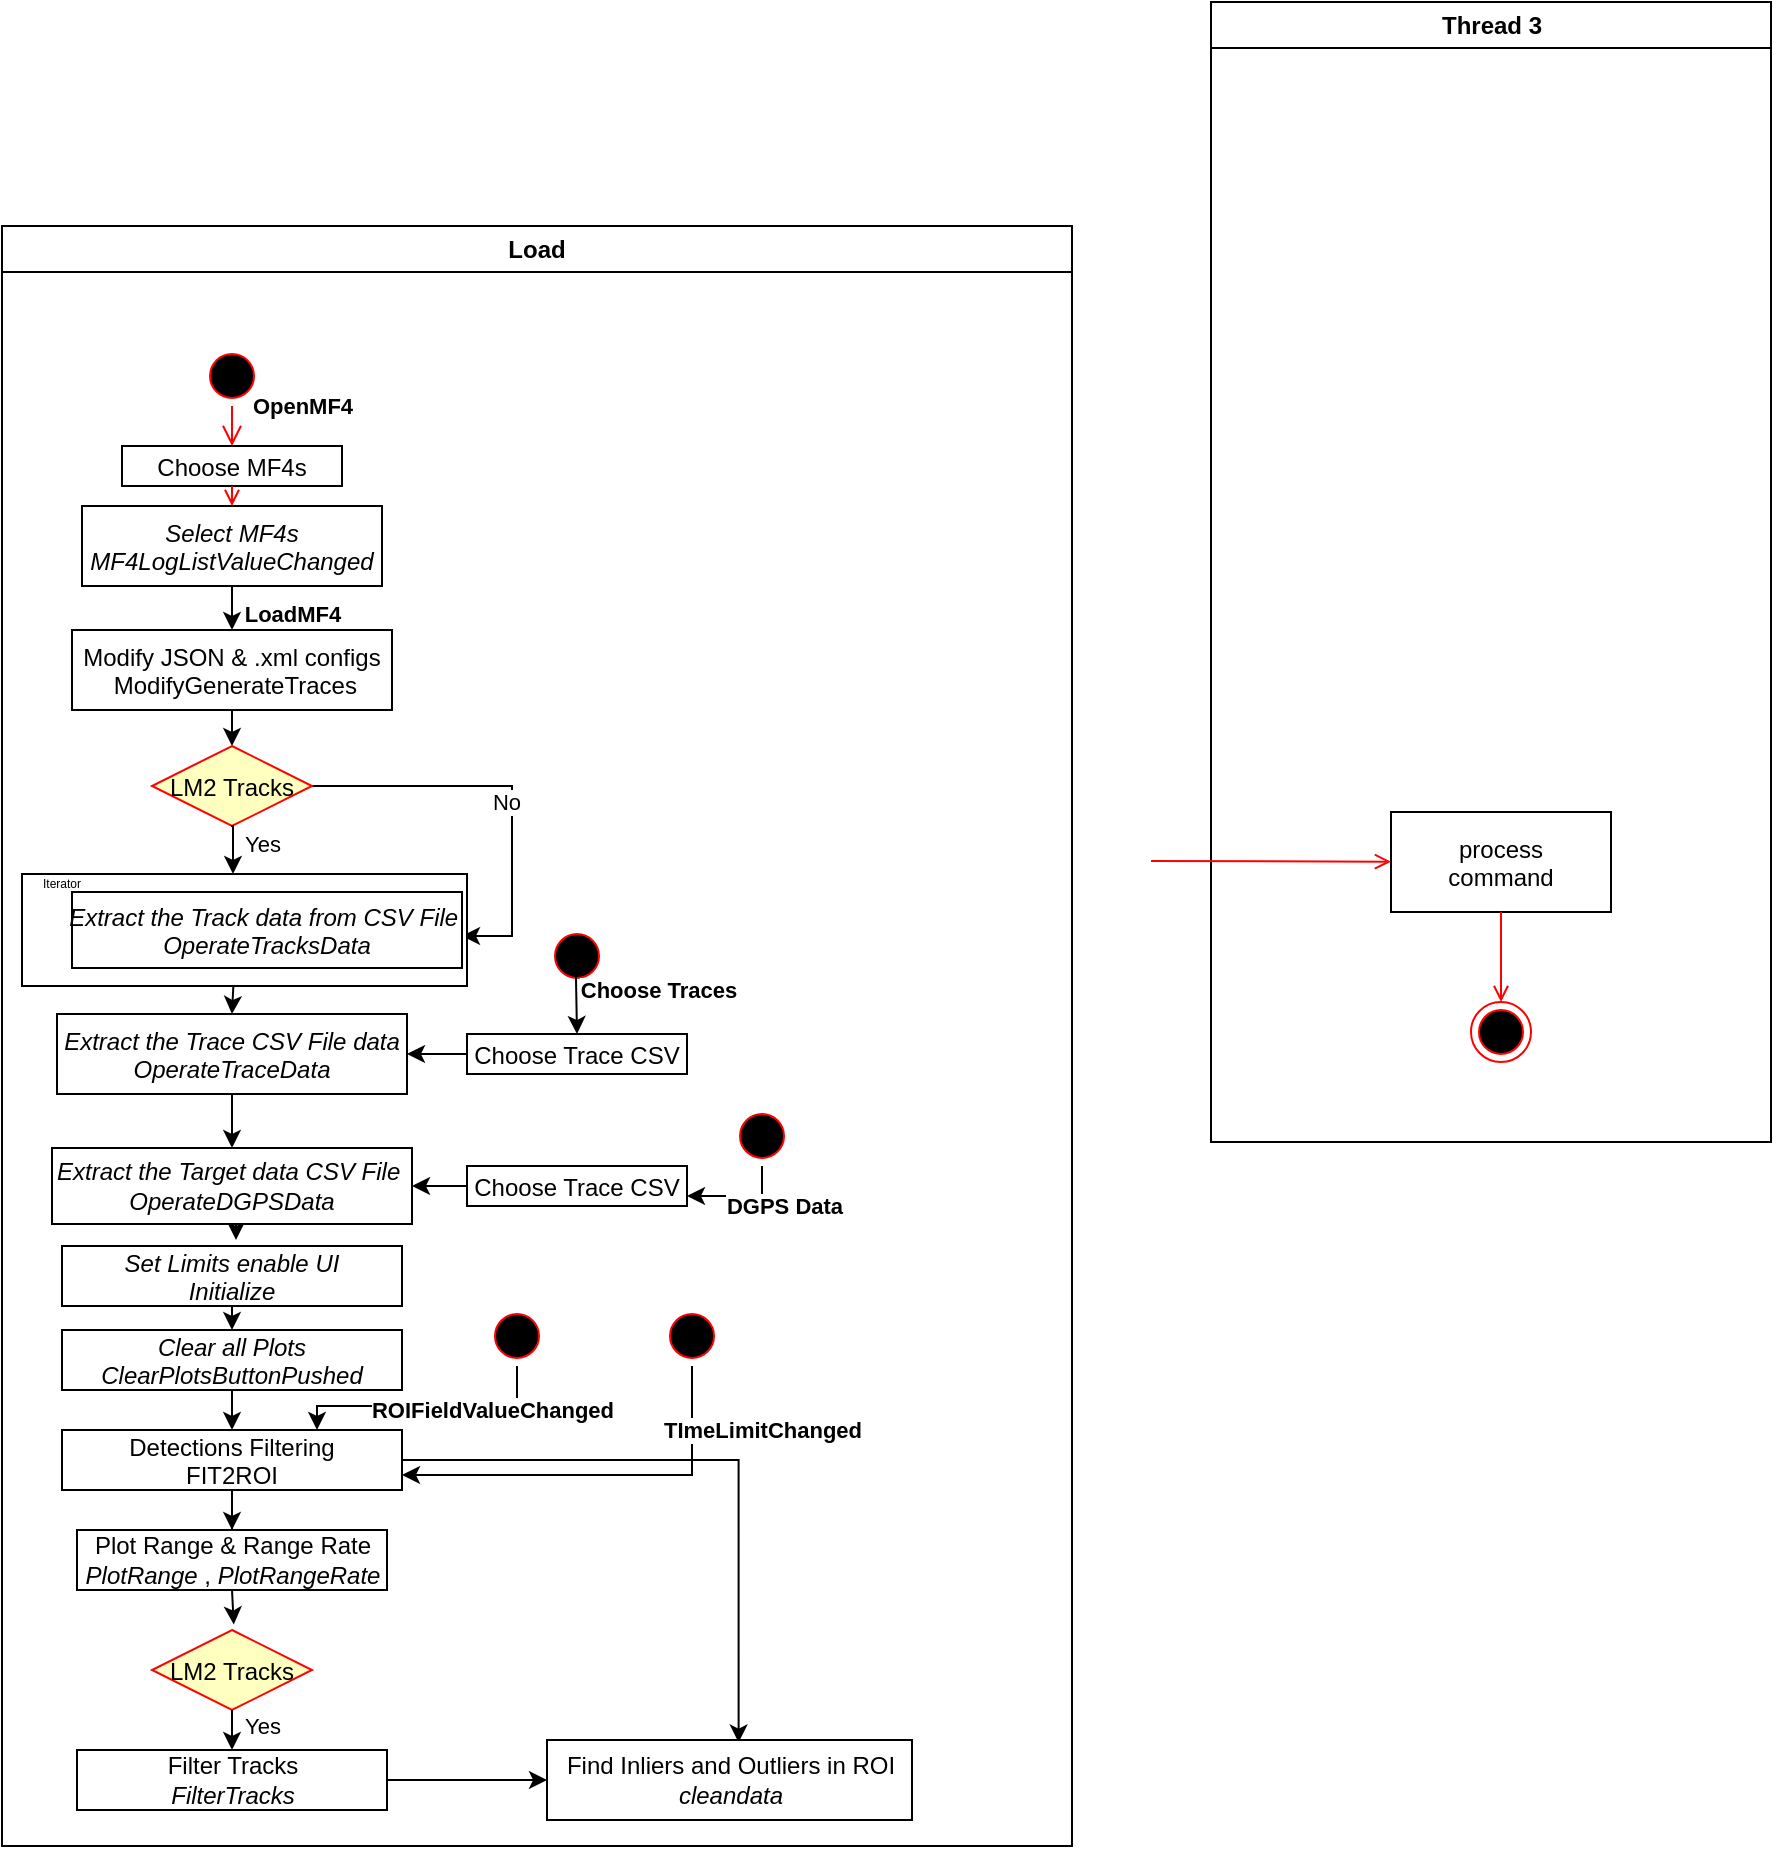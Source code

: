 <mxfile version="13.9.3" type="github">
  <diagram name="Page-1" id="e7e014a7-5840-1c2e-5031-d8a46d1fe8dd">
    <mxGraphModel dx="1673" dy="934" grid="1" gridSize="10" guides="1" tooltips="1" connect="1" arrows="1" fold="1" page="1" pageScale="1" pageWidth="1169" pageHeight="826" background="#ffffff" math="0" shadow="0">
      <root>
        <mxCell id="0" />
        <mxCell id="1" parent="0" />
        <mxCell id="2" value="Load" style="swimlane;whiteSpace=wrap" parent="1" vertex="1">
          <mxGeometry x="120" y="240" width="535" height="810" as="geometry" />
        </mxCell>
        <mxCell id="5" value="" style="ellipse;shape=startState;fillColor=#000000;strokeColor=#ff0000;" parent="2" vertex="1">
          <mxGeometry x="100" y="60" width="30" height="30" as="geometry" />
        </mxCell>
        <mxCell id="6" value="" style="edgeStyle=elbowEdgeStyle;elbow=horizontal;verticalAlign=bottom;endArrow=open;endSize=8;strokeColor=#FF0000;endFill=1;rounded=0" parent="2" source="5" target="7" edge="1">
          <mxGeometry x="100" y="40" as="geometry">
            <mxPoint x="115" y="110" as="targetPoint" />
            <Array as="points">
              <mxPoint x="115" y="90" />
            </Array>
          </mxGeometry>
        </mxCell>
        <mxCell id="FQLcUKkCnjxLBZKhxJ8X-41" value="&lt;b&gt;OpenMF4&lt;/b&gt;" style="edgeLabel;html=1;align=center;verticalAlign=middle;resizable=0;points=[];" vertex="1" connectable="0" parent="6">
          <mxGeometry relative="1" as="geometry">
            <mxPoint x="35" y="-10" as="offset" />
          </mxGeometry>
        </mxCell>
        <mxCell id="7" value="Choose MF4s" style="" parent="2" vertex="1">
          <mxGeometry x="60" y="110" width="110" height="20" as="geometry" />
        </mxCell>
        <mxCell id="FQLcUKkCnjxLBZKhxJ8X-68" style="edgeStyle=orthogonalEdgeStyle;rounded=0;orthogonalLoop=1;jettySize=auto;html=1;entryX=0.5;entryY=0;entryDx=0;entryDy=0;" edge="1" parent="2" source="8" target="10">
          <mxGeometry relative="1" as="geometry" />
        </mxCell>
        <mxCell id="FQLcUKkCnjxLBZKhxJ8X-69" value="&lt;b&gt;LoadMF4&lt;/b&gt;" style="edgeLabel;html=1;align=center;verticalAlign=middle;resizable=0;points=[];" vertex="1" connectable="0" parent="FQLcUKkCnjxLBZKhxJ8X-68">
          <mxGeometry x="0.805" relative="1" as="geometry">
            <mxPoint x="30" y="-2.33" as="offset" />
          </mxGeometry>
        </mxCell>
        <mxCell id="8" value="Select MF4s&#xa;MF4LogListValueChanged" style="fontStyle=2" parent="2" vertex="1">
          <mxGeometry x="40" y="140" width="150" height="40" as="geometry" />
        </mxCell>
        <mxCell id="9" value="" style="endArrow=open;strokeColor=#FF0000;endFill=1;rounded=0" parent="2" source="7" target="8" edge="1">
          <mxGeometry relative="1" as="geometry">
            <Array as="points" />
          </mxGeometry>
        </mxCell>
        <mxCell id="FQLcUKkCnjxLBZKhxJ8X-70" style="edgeStyle=orthogonalEdgeStyle;rounded=0;orthogonalLoop=1;jettySize=auto;html=1;exitX=0.5;exitY=1;exitDx=0;exitDy=0;entryX=0.5;entryY=0;entryDx=0;entryDy=0;" edge="1" parent="2" source="10" target="FQLcUKkCnjxLBZKhxJ8X-45">
          <mxGeometry relative="1" as="geometry" />
        </mxCell>
        <mxCell id="10" value="Modify JSON &amp; .xml configs&#xa; ModifyGenerateTraces" style="fontStyle=0" parent="2" vertex="1">
          <mxGeometry x="35" y="202" width="160" height="40" as="geometry" />
        </mxCell>
        <mxCell id="FQLcUKkCnjxLBZKhxJ8X-74" style="edgeStyle=orthogonalEdgeStyle;rounded=0;orthogonalLoop=1;jettySize=auto;html=1;" edge="1" parent="2" source="FQLcUKkCnjxLBZKhxJ8X-45" target="FQLcUKkCnjxLBZKhxJ8X-72">
          <mxGeometry relative="1" as="geometry">
            <mxPoint x="245" y="355" as="targetPoint" />
            <Array as="points">
              <mxPoint x="255" y="280" />
              <mxPoint x="255" y="355" />
            </Array>
          </mxGeometry>
        </mxCell>
        <mxCell id="FQLcUKkCnjxLBZKhxJ8X-75" value="No" style="edgeLabel;html=1;align=center;verticalAlign=middle;resizable=0;points=[];" vertex="1" connectable="0" parent="FQLcUKkCnjxLBZKhxJ8X-74">
          <mxGeometry x="-0.186" relative="1" as="geometry">
            <mxPoint x="15" y="7.33" as="offset" />
          </mxGeometry>
        </mxCell>
        <mxCell id="FQLcUKkCnjxLBZKhxJ8X-45" value="LM2 Tracks" style="rhombus;fillColor=#ffffc0;strokeColor=#ff0000;" vertex="1" parent="2">
          <mxGeometry x="75" y="260" width="80" height="40" as="geometry" />
        </mxCell>
        <mxCell id="FQLcUKkCnjxLBZKhxJ8X-57" value="Extract the Trace CSV File data&#xa;OperateTraceData" style="fontStyle=2" vertex="1" parent="2">
          <mxGeometry x="27.5" y="394" width="175" height="40" as="geometry" />
        </mxCell>
        <mxCell id="FQLcUKkCnjxLBZKhxJ8X-62" style="edgeStyle=orthogonalEdgeStyle;rounded=0;orthogonalLoop=1;jettySize=auto;html=1;entryX=0.5;entryY=0;entryDx=0;entryDy=0;exitX=0.475;exitY=0.994;exitDx=0;exitDy=0;exitPerimeter=0;" edge="1" parent="2" source="FQLcUKkCnjxLBZKhxJ8X-60" target="FQLcUKkCnjxLBZKhxJ8X-57">
          <mxGeometry relative="1" as="geometry">
            <mxPoint x="115" y="384" as="sourcePoint" />
          </mxGeometry>
        </mxCell>
        <mxCell id="FQLcUKkCnjxLBZKhxJ8X-60" value="" style="fontStyle=2" vertex="1" parent="2">
          <mxGeometry x="10" y="324" width="222.5" height="56" as="geometry" />
        </mxCell>
        <mxCell id="FQLcUKkCnjxLBZKhxJ8X-72" value="Extract the Track data from CSV File &#xa;OperateTracksData" style="fontStyle=2" vertex="1" parent="2">
          <mxGeometry x="35" y="333" width="195" height="38" as="geometry" />
        </mxCell>
        <mxCell id="FQLcUKkCnjxLBZKhxJ8X-61" style="edgeStyle=orthogonalEdgeStyle;rounded=0;orthogonalLoop=1;jettySize=auto;html=1;exitX=0.5;exitY=1;exitDx=0;exitDy=0;" edge="1" parent="2">
          <mxGeometry relative="1" as="geometry">
            <mxPoint x="114.5" y="300" as="sourcePoint" />
            <mxPoint x="115.5" y="324" as="targetPoint" />
          </mxGeometry>
        </mxCell>
        <mxCell id="FQLcUKkCnjxLBZKhxJ8X-73" value="Yes" style="edgeLabel;html=1;align=center;verticalAlign=middle;resizable=0;points=[];" vertex="1" connectable="0" parent="FQLcUKkCnjxLBZKhxJ8X-61">
          <mxGeometry x="-0.227" y="1" relative="1" as="geometry">
            <mxPoint x="13.5" as="offset" />
          </mxGeometry>
        </mxCell>
        <mxCell id="FQLcUKkCnjxLBZKhxJ8X-77" value="&lt;font style=&quot;font-size: 6px&quot;&gt;Iterator&lt;/font&gt;" style="text;html=1;strokeColor=none;fillColor=none;align=center;verticalAlign=middle;whiteSpace=wrap;rounded=0;" vertex="1" parent="2">
          <mxGeometry x="10" y="324" width="40" height="6" as="geometry" />
        </mxCell>
        <mxCell id="FQLcUKkCnjxLBZKhxJ8X-98" style="edgeStyle=orthogonalEdgeStyle;rounded=0;orthogonalLoop=1;jettySize=auto;html=1;exitX=0.5;exitY=1;exitDx=0;exitDy=0;" edge="1" parent="2" source="FQLcUKkCnjxLBZKhxJ8X-80">
          <mxGeometry relative="1" as="geometry">
            <mxPoint x="117" y="507" as="targetPoint" />
          </mxGeometry>
        </mxCell>
        <mxCell id="FQLcUKkCnjxLBZKhxJ8X-80" value="Extract the Target data CSV File&amp;nbsp;&lt;br style=&quot;padding: 0px ; margin: 0px&quot;&gt;OperateDGPSData" style="whiteSpace=wrap;html=1;fontStyle=2;" vertex="1" parent="2">
          <mxGeometry x="25" y="461" width="180" height="38" as="geometry" />
        </mxCell>
        <mxCell id="FQLcUKkCnjxLBZKhxJ8X-81" value="" style="edgeStyle=orthogonalEdgeStyle;rounded=0;orthogonalLoop=1;jettySize=auto;html=1;" edge="1" parent="2" source="FQLcUKkCnjxLBZKhxJ8X-57" target="FQLcUKkCnjxLBZKhxJ8X-80">
          <mxGeometry relative="1" as="geometry" />
        </mxCell>
        <mxCell id="FQLcUKkCnjxLBZKhxJ8X-82" value="" style="ellipse;shape=startState;fillColor=#000000;strokeColor=#ff0000;" vertex="1" parent="2">
          <mxGeometry x="272.5" y="350" width="30" height="30" as="geometry" />
        </mxCell>
        <mxCell id="FQLcUKkCnjxLBZKhxJ8X-91" style="edgeStyle=orthogonalEdgeStyle;rounded=0;orthogonalLoop=1;jettySize=auto;html=1;exitX=0;exitY=0.5;exitDx=0;exitDy=0;entryX=1;entryY=0.5;entryDx=0;entryDy=0;" edge="1" parent="2" source="FQLcUKkCnjxLBZKhxJ8X-85" target="FQLcUKkCnjxLBZKhxJ8X-80">
          <mxGeometry relative="1" as="geometry" />
        </mxCell>
        <mxCell id="FQLcUKkCnjxLBZKhxJ8X-85" value="Choose Trace CSV" style="" vertex="1" parent="2">
          <mxGeometry x="232.5" y="470" width="110" height="20" as="geometry" />
        </mxCell>
        <mxCell id="FQLcUKkCnjxLBZKhxJ8X-88" style="edgeStyle=orthogonalEdgeStyle;rounded=0;orthogonalLoop=1;jettySize=auto;html=1;entryX=1;entryY=0.5;entryDx=0;entryDy=0;" edge="1" parent="2" target="FQLcUKkCnjxLBZKhxJ8X-57">
          <mxGeometry relative="1" as="geometry">
            <mxPoint x="230" y="414" as="sourcePoint" />
            <Array as="points">
              <mxPoint x="245" y="414" />
              <mxPoint x="245" y="414" />
            </Array>
          </mxGeometry>
        </mxCell>
        <mxCell id="FQLcUKkCnjxLBZKhxJ8X-94" style="edgeStyle=orthogonalEdgeStyle;rounded=0;orthogonalLoop=1;jettySize=auto;html=1;entryX=1;entryY=0.75;entryDx=0;entryDy=0;exitX=0.5;exitY=1;exitDx=0;exitDy=0;" edge="1" parent="2" source="FQLcUKkCnjxLBZKhxJ8X-92" target="FQLcUKkCnjxLBZKhxJ8X-85">
          <mxGeometry relative="1" as="geometry">
            <Array as="points">
              <mxPoint x="380" y="485" />
            </Array>
          </mxGeometry>
        </mxCell>
        <mxCell id="FQLcUKkCnjxLBZKhxJ8X-96" value="&lt;b&gt;DGPS Data&lt;/b&gt;" style="edgeLabel;html=1;align=center;verticalAlign=middle;resizable=0;points=[];" vertex="1" connectable="0" parent="FQLcUKkCnjxLBZKhxJ8X-94">
          <mxGeometry x="-0.08" relative="1" as="geometry">
            <mxPoint x="19.29" y="5" as="offset" />
          </mxGeometry>
        </mxCell>
        <mxCell id="FQLcUKkCnjxLBZKhxJ8X-92" value="" style="ellipse;shape=startState;fillColor=#000000;strokeColor=#ff0000;" vertex="1" parent="2">
          <mxGeometry x="365" y="440" width="30" height="30" as="geometry" />
        </mxCell>
        <mxCell id="FQLcUKkCnjxLBZKhxJ8X-89" value="Choose Trace CSV" style="" vertex="1" parent="2">
          <mxGeometry x="232.5" y="404" width="110" height="20" as="geometry" />
        </mxCell>
        <mxCell id="FQLcUKkCnjxLBZKhxJ8X-90" style="edgeStyle=orthogonalEdgeStyle;rounded=0;orthogonalLoop=1;jettySize=auto;html=1;entryX=0.5;entryY=0;entryDx=0;entryDy=0;exitX=0.482;exitY=0.81;exitDx=0;exitDy=0;exitPerimeter=0;" edge="1" parent="2" source="FQLcUKkCnjxLBZKhxJ8X-82" target="FQLcUKkCnjxLBZKhxJ8X-89">
          <mxGeometry relative="1" as="geometry">
            <Array as="points" />
          </mxGeometry>
        </mxCell>
        <mxCell id="FQLcUKkCnjxLBZKhxJ8X-95" value="&lt;b&gt;Choose Traces&lt;/b&gt;" style="edgeLabel;html=1;align=center;verticalAlign=middle;resizable=0;points=[];" vertex="1" connectable="0" parent="FQLcUKkCnjxLBZKhxJ8X-90">
          <mxGeometry x="0.691" relative="1" as="geometry">
            <mxPoint x="40" y="-17.72" as="offset" />
          </mxGeometry>
        </mxCell>
        <mxCell id="FQLcUKkCnjxLBZKhxJ8X-100" style="edgeStyle=orthogonalEdgeStyle;rounded=0;orthogonalLoop=1;jettySize=auto;html=1;exitX=0.5;exitY=1;exitDx=0;exitDy=0;entryX=0.5;entryY=0;entryDx=0;entryDy=0;" edge="1" parent="2" source="FQLcUKkCnjxLBZKhxJ8X-97" target="FQLcUKkCnjxLBZKhxJ8X-99">
          <mxGeometry relative="1" as="geometry" />
        </mxCell>
        <mxCell id="FQLcUKkCnjxLBZKhxJ8X-97" value="Clear all Plots&#xa;ClearPlotsButtonPushed" style="fontStyle=2" vertex="1" parent="2">
          <mxGeometry x="30" y="552" width="170" height="30" as="geometry" />
        </mxCell>
        <mxCell id="FQLcUKkCnjxLBZKhxJ8X-123" style="edgeStyle=orthogonalEdgeStyle;rounded=0;orthogonalLoop=1;jettySize=auto;html=1;entryX=0.525;entryY=0.032;entryDx=0;entryDy=0;entryPerimeter=0;" edge="1" parent="2" source="FQLcUKkCnjxLBZKhxJ8X-99" target="FQLcUKkCnjxLBZKhxJ8X-121">
          <mxGeometry relative="1" as="geometry" />
        </mxCell>
        <mxCell id="FQLcUKkCnjxLBZKhxJ8X-99" value="Detections Filtering &#xa;FIT2ROI" style="fontStyle=0" vertex="1" parent="2">
          <mxGeometry x="30" y="602" width="170" height="30" as="geometry" />
        </mxCell>
        <mxCell id="FQLcUKkCnjxLBZKhxJ8X-117" style="edgeStyle=orthogonalEdgeStyle;rounded=0;orthogonalLoop=1;jettySize=auto;html=1;exitX=0.5;exitY=1;exitDx=0;exitDy=0;entryX=0.511;entryY=-0.069;entryDx=0;entryDy=0;entryPerimeter=0;" edge="1" parent="2" source="FQLcUKkCnjxLBZKhxJ8X-101" target="FQLcUKkCnjxLBZKhxJ8X-114">
          <mxGeometry relative="1" as="geometry" />
        </mxCell>
        <mxCell id="FQLcUKkCnjxLBZKhxJ8X-101" value="Plot Range &amp;amp; Range Rate&lt;br&gt;&lt;i&gt;PlotRange &lt;/i&gt;,&amp;nbsp;&lt;i&gt;PlotRangeRate&lt;/i&gt;" style="whiteSpace=wrap;html=1;fontStyle=0;" vertex="1" parent="2">
          <mxGeometry x="37.5" y="652" width="155" height="30" as="geometry" />
        </mxCell>
        <mxCell id="FQLcUKkCnjxLBZKhxJ8X-102" value="" style="edgeStyle=orthogonalEdgeStyle;rounded=0;orthogonalLoop=1;jettySize=auto;html=1;" edge="1" parent="2" source="FQLcUKkCnjxLBZKhxJ8X-99" target="FQLcUKkCnjxLBZKhxJ8X-101">
          <mxGeometry relative="1" as="geometry" />
        </mxCell>
        <mxCell id="FQLcUKkCnjxLBZKhxJ8X-114" value="LM2 Tracks" style="rhombus;fillColor=#ffffc0;strokeColor=#ff0000;" vertex="1" parent="2">
          <mxGeometry x="75" y="702" width="80" height="40" as="geometry" />
        </mxCell>
        <mxCell id="FQLcUKkCnjxLBZKhxJ8X-115" style="edgeStyle=orthogonalEdgeStyle;rounded=0;orthogonalLoop=1;jettySize=auto;html=1;exitX=0.5;exitY=1;exitDx=0;exitDy=0;entryX=0.5;entryY=0;entryDx=0;entryDy=0;" edge="1" parent="2" source="FQLcUKkCnjxLBZKhxJ8X-114" target="FQLcUKkCnjxLBZKhxJ8X-118">
          <mxGeometry relative="1" as="geometry">
            <mxPoint x="89.74" y="782" as="sourcePoint" />
            <mxPoint x="115" y="772" as="targetPoint" />
            <Array as="points" />
          </mxGeometry>
        </mxCell>
        <mxCell id="FQLcUKkCnjxLBZKhxJ8X-116" value="Yes" style="edgeLabel;html=1;align=center;verticalAlign=middle;resizable=0;points=[];" vertex="1" connectable="0" parent="FQLcUKkCnjxLBZKhxJ8X-115">
          <mxGeometry x="-0.227" y="1" relative="1" as="geometry">
            <mxPoint x="13.5" as="offset" />
          </mxGeometry>
        </mxCell>
        <mxCell id="FQLcUKkCnjxLBZKhxJ8X-118" value="Filter Tracks&lt;br&gt;&lt;i&gt;FilterTracks&lt;/i&gt;" style="whiteSpace=wrap;html=1;fontStyle=0;" vertex="1" parent="2">
          <mxGeometry x="37.5" y="762" width="155" height="30" as="geometry" />
        </mxCell>
        <mxCell id="FQLcUKkCnjxLBZKhxJ8X-121" value="Find Inliers and Outliers in ROI&lt;br&gt;&lt;i&gt;cleandata&lt;/i&gt;" style="whiteSpace=wrap;html=1;fontStyle=0;" vertex="1" parent="2">
          <mxGeometry x="272.5" y="757" width="182.5" height="40" as="geometry" />
        </mxCell>
        <mxCell id="FQLcUKkCnjxLBZKhxJ8X-122" value="" style="edgeStyle=orthogonalEdgeStyle;rounded=0;orthogonalLoop=1;jettySize=auto;html=1;exitX=1;exitY=0.5;exitDx=0;exitDy=0;" edge="1" parent="2" source="FQLcUKkCnjxLBZKhxJ8X-118" target="FQLcUKkCnjxLBZKhxJ8X-121">
          <mxGeometry relative="1" as="geometry" />
        </mxCell>
        <mxCell id="FQLcUKkCnjxLBZKhxJ8X-125" style="edgeStyle=orthogonalEdgeStyle;rounded=0;orthogonalLoop=1;jettySize=auto;html=1;exitX=0.5;exitY=1;exitDx=0;exitDy=0;entryX=0.5;entryY=0;entryDx=0;entryDy=0;" edge="1" parent="2" source="FQLcUKkCnjxLBZKhxJ8X-124" target="FQLcUKkCnjxLBZKhxJ8X-97">
          <mxGeometry relative="1" as="geometry" />
        </mxCell>
        <mxCell id="FQLcUKkCnjxLBZKhxJ8X-124" value="Set Limits enable UI&#xa;Initialize" style="fontStyle=2" vertex="1" parent="2">
          <mxGeometry x="30" y="510" width="170" height="30" as="geometry" />
        </mxCell>
        <mxCell id="FQLcUKkCnjxLBZKhxJ8X-126" value="" style="ellipse;shape=startState;fillColor=#000000;strokeColor=#ff0000;" vertex="1" parent="2">
          <mxGeometry x="242.5" y="540" width="30" height="30" as="geometry" />
        </mxCell>
        <mxCell id="FQLcUKkCnjxLBZKhxJ8X-127" style="edgeStyle=orthogonalEdgeStyle;rounded=0;orthogonalLoop=1;jettySize=auto;html=1;exitX=0.5;exitY=1;exitDx=0;exitDy=0;entryX=0.75;entryY=0;entryDx=0;entryDy=0;" edge="1" parent="2" source="FQLcUKkCnjxLBZKhxJ8X-126" target="FQLcUKkCnjxLBZKhxJ8X-99">
          <mxGeometry relative="1" as="geometry">
            <mxPoint x="440" y="550" as="targetPoint" />
            <Array as="points">
              <mxPoint x="258" y="590" />
              <mxPoint x="158" y="590" />
            </Array>
          </mxGeometry>
        </mxCell>
        <mxCell id="FQLcUKkCnjxLBZKhxJ8X-128" value="&lt;b&gt;ROIFieldValueChanged&lt;/b&gt;" style="edgeLabel;html=1;align=center;verticalAlign=middle;resizable=0;points=[];" vertex="1" connectable="0" parent="FQLcUKkCnjxLBZKhxJ8X-127">
          <mxGeometry x="-0.697" y="-13" relative="1" as="geometry">
            <mxPoint x="-13" y="15" as="offset" />
          </mxGeometry>
        </mxCell>
        <mxCell id="FQLcUKkCnjxLBZKhxJ8X-130" style="edgeStyle=orthogonalEdgeStyle;rounded=0;orthogonalLoop=1;jettySize=auto;html=1;exitX=0.5;exitY=1;exitDx=0;exitDy=0;entryX=1;entryY=0.75;entryDx=0;entryDy=0;" edge="1" parent="2" source="FQLcUKkCnjxLBZKhxJ8X-129" target="FQLcUKkCnjxLBZKhxJ8X-99">
          <mxGeometry relative="1" as="geometry" />
        </mxCell>
        <mxCell id="FQLcUKkCnjxLBZKhxJ8X-131" value="&lt;b&gt;TImeLimitChanged&lt;/b&gt;" style="edgeLabel;html=1;align=center;verticalAlign=middle;resizable=0;points=[];" vertex="1" connectable="0" parent="FQLcUKkCnjxLBZKhxJ8X-130">
          <mxGeometry x="-0.454" y="-22" relative="1" as="geometry">
            <mxPoint x="34.65" y="-0.47" as="offset" />
          </mxGeometry>
        </mxCell>
        <mxCell id="FQLcUKkCnjxLBZKhxJ8X-129" value="" style="ellipse;shape=startState;fillColor=#000000;strokeColor=#ff0000;" vertex="1" parent="2">
          <mxGeometry x="330" y="540" width="30" height="30" as="geometry" />
        </mxCell>
        <mxCell id="4" value="Thread 3" style="swimlane;whiteSpace=wrap" parent="1" vertex="1">
          <mxGeometry x="724.5" y="128" width="280" height="570" as="geometry" />
        </mxCell>
        <mxCell id="33" value="process&#xa;command" style="" parent="4" vertex="1">
          <mxGeometry x="90" y="405" width="110" height="50" as="geometry" />
        </mxCell>
        <mxCell id="37" value="" style="edgeStyle=none;strokeColor=#FF0000;endArrow=open;endFill=1;rounded=0" parent="4" target="33" edge="1">
          <mxGeometry width="100" height="100" relative="1" as="geometry">
            <mxPoint x="-30" y="429.5" as="sourcePoint" />
            <mxPoint x="90" y="429.5" as="targetPoint" />
          </mxGeometry>
        </mxCell>
        <mxCell id="38" value="" style="ellipse;shape=endState;fillColor=#000000;strokeColor=#ff0000" parent="4" vertex="1">
          <mxGeometry x="130" y="500" width="30" height="30" as="geometry" />
        </mxCell>
        <mxCell id="39" value="" style="endArrow=open;strokeColor=#FF0000;endFill=1;rounded=0" parent="4" source="33" target="38" edge="1">
          <mxGeometry relative="1" as="geometry" />
        </mxCell>
      </root>
    </mxGraphModel>
  </diagram>
</mxfile>
